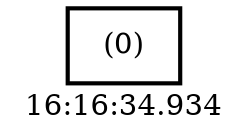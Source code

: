 digraph  g{ graph[label = "16:16:34.934"]
node [shape=rectangle, color=black, fontcolor=black, style=bold] edge [color=black] 0 [label="(0)"] ; 
}

